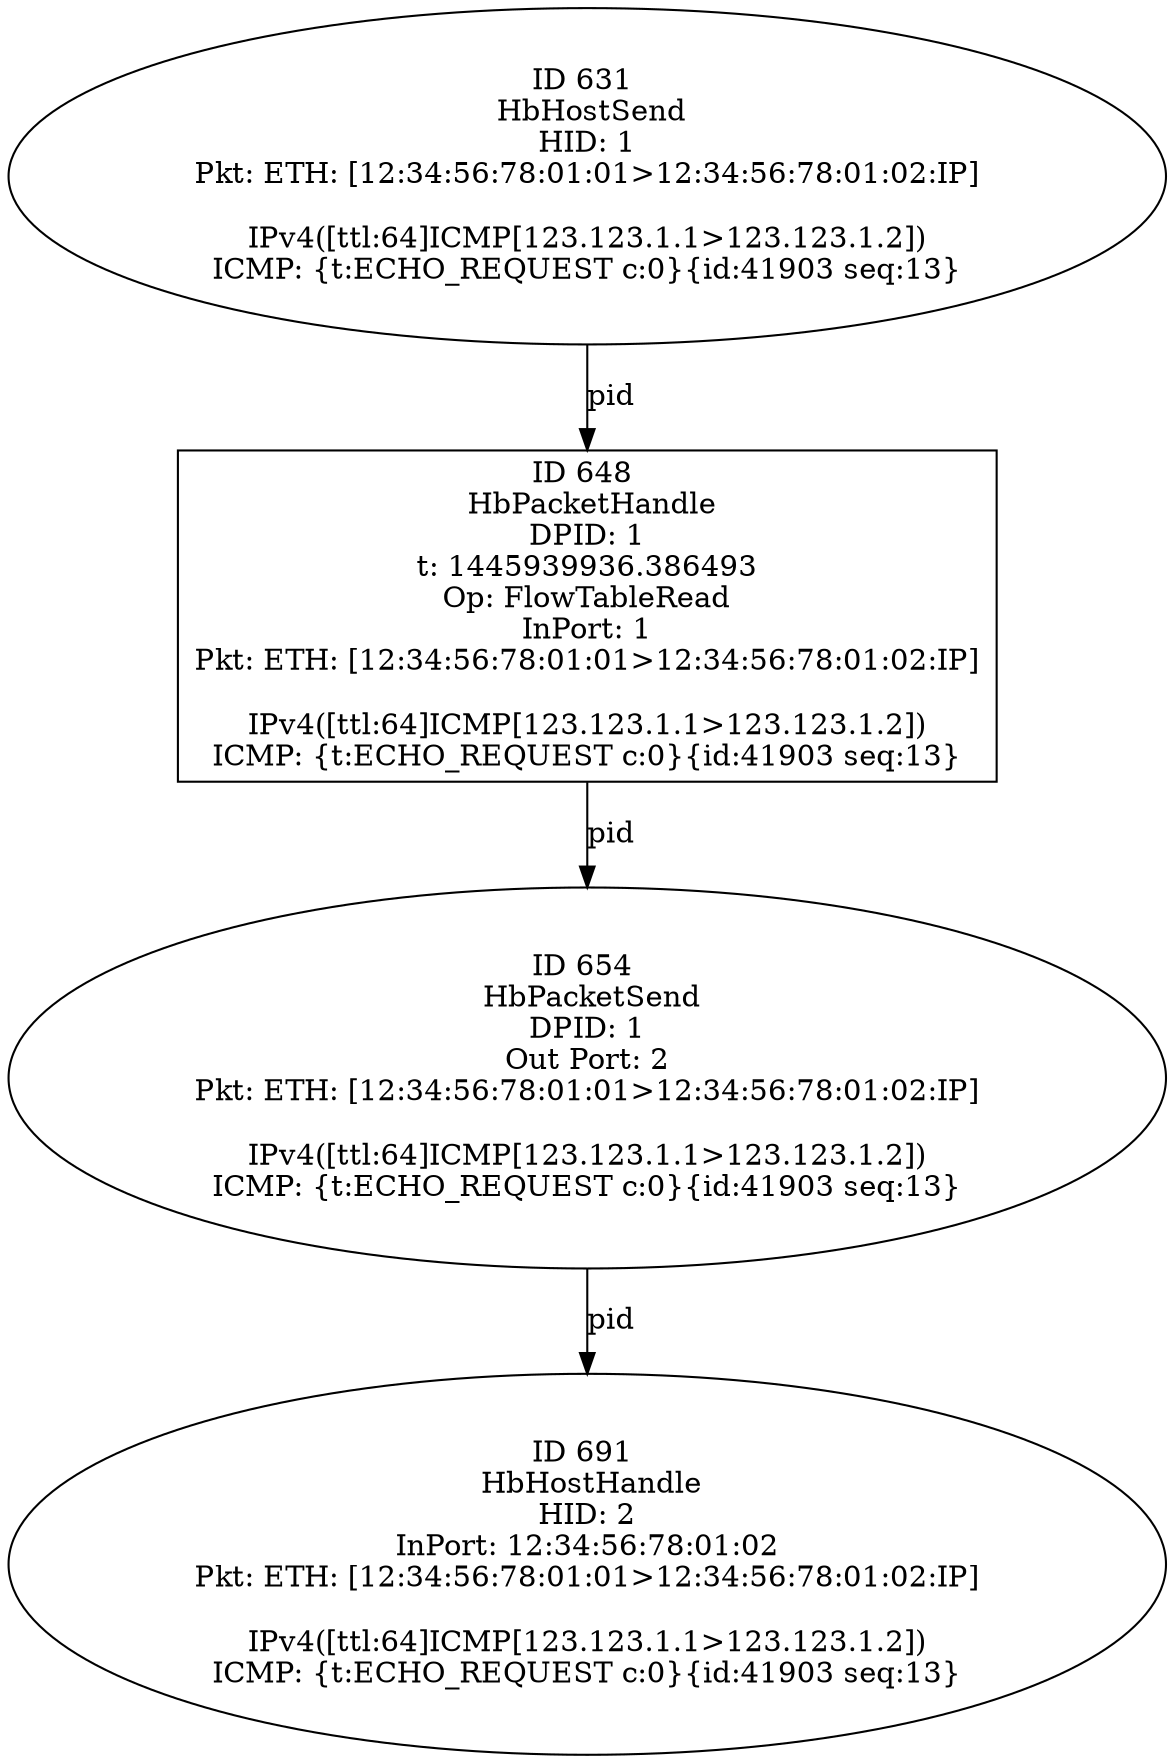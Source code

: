 strict digraph G {
648 [shape=box, event=<hb_events.HbPacketHandle object at 0x107969490>, label="ID 648 
 HbPacketHandle
DPID: 1
t: 1445939936.386493
Op: FlowTableRead
InPort: 1
Pkt: ETH: [12:34:56:78:01:01>12:34:56:78:01:02:IP]

IPv4([ttl:64]ICMP[123.123.1.1>123.123.1.2])
ICMP: {t:ECHO_REQUEST c:0}{id:41903 seq:13}"];
691 [shape=oval, event=<hb_events.HbHostHandle object at 0x107981390>, label="ID 691 
 HbHostHandle
HID: 2
InPort: 12:34:56:78:01:02
Pkt: ETH: [12:34:56:78:01:01>12:34:56:78:01:02:IP]

IPv4([ttl:64]ICMP[123.123.1.1>123.123.1.2])
ICMP: {t:ECHO_REQUEST c:0}{id:41903 seq:13}"];
654 [shape=oval, event=<hb_events.HbPacketSend object at 0x1079698d0>, label="ID 654 
 HbPacketSend
DPID: 1
Out Port: 2
Pkt: ETH: [12:34:56:78:01:01>12:34:56:78:01:02:IP]

IPv4([ttl:64]ICMP[123.123.1.1>123.123.1.2])
ICMP: {t:ECHO_REQUEST c:0}{id:41903 seq:13}"];
631 [shape=oval, event=<hb_events.HbHostSend object at 0x107914690>, label="ID 631 
 HbHostSend
HID: 1
Pkt: ETH: [12:34:56:78:01:01>12:34:56:78:01:02:IP]

IPv4([ttl:64]ICMP[123.123.1.1>123.123.1.2])
ICMP: {t:ECHO_REQUEST c:0}{id:41903 seq:13}"];
648 -> 654  [rel=pid, label=pid];
654 -> 691  [rel=pid, label=pid];
631 -> 648  [rel=pid, label=pid];
}

